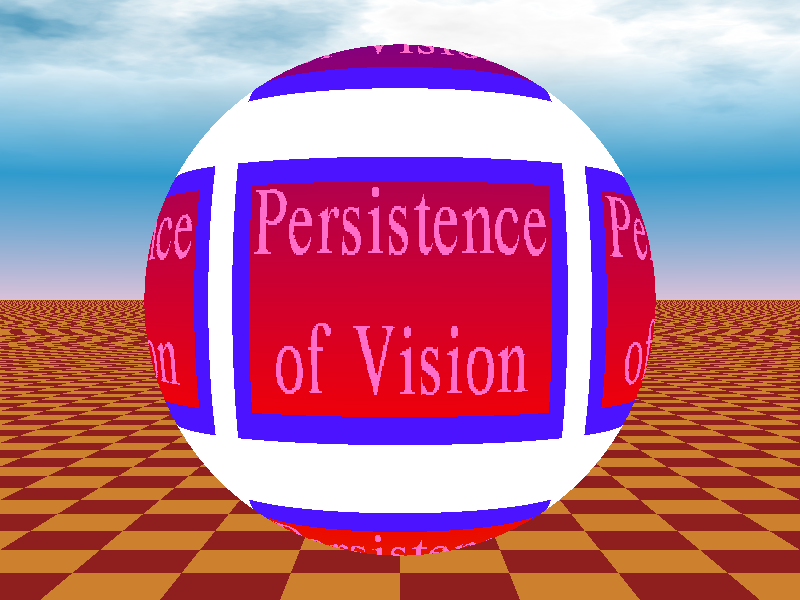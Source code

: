 // Persistence Of Vision raytracer version 3.5 sample file.
// Material_map example
// File by Drew Wells
// NOTE: Uses povmap.png
//
// -w320 -h240
// -w800 -h600 +a0.3

global_settings { assumed_gamma 2.2 }

#include "colors.inc"
#include "textures.inc"
#include "skies.inc"

camera {
   location  <0,  0,-120>
   direction <0,  0,   2>
   up        <0,  1,   0>
   right   <4/3,  0,   0>
}


sphere { <0, 0, 0>, 25
   texture {
      material_map {
         png "povmap.png"
         /* Now a list of textures to map with instead of colors */
         texture {
            pigment {color red 0.3 green 0.1 blue 1}
            normal  {ripples 0.85 frequency 10 }
            finish  {specular 0.75}
            scale 5
         }

         texture {
            pigment {White}
            finish {ambient 0 diffuse 0 reflection 0.9 specular 0.75}
         }

         texture {pigment{NeonPink} finish{Luminous}}

         texture {
            pigment {
               gradient y
               colour_map {
                  [0.00, 0.33  colour red 1 green 0 blue 0
                               colour red 0 green 0 blue 1]
                  [0.33, 0.66  colour red 0 green 0 blue 1
                               colour red 0 green 1 blue 0]
                  [0.66, 1.001 colour red 0 green 1 blue 0
                               colour red 1 green 0 blue 0]
               }
            }
            finish{specular 0.75}
            scale 8
         }
      }
      scale 30
      translate <-15, -15, 0>
   }
}

/*Sky*/
sky_sphere { S_Cloud2 }

plane { y,-25
   pigment {
      checker  color Gold color Firebrick
      scale 10
   }
   finish {
      ambient 0.1
      diffuse 0.8
      /*reflection 0.6*/
   }
}


light_source {<100, 140, -130> colour White}
